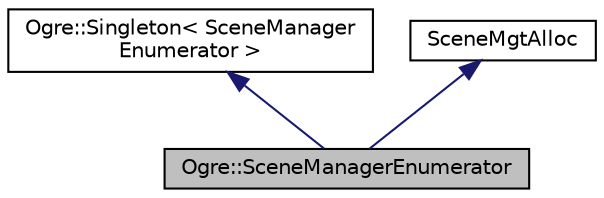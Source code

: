 digraph "Ogre::SceneManagerEnumerator"
{
  bgcolor="transparent";
  edge [fontname="Helvetica",fontsize="10",labelfontname="Helvetica",labelfontsize="10"];
  node [fontname="Helvetica",fontsize="10",shape=record];
  Node0 [label="Ogre::SceneManagerEnumerator",height=0.2,width=0.4,color="black", fillcolor="grey75", style="filled", fontcolor="black"];
  Node1 -> Node0 [dir="back",color="midnightblue",fontsize="10",style="solid",fontname="Helvetica"];
  Node1 [label="Ogre::Singleton\< SceneManager\lEnumerator \>",height=0.2,width=0.4,color="black",URL="$class_ogre_1_1_singleton.html"];
  Node2 -> Node0 [dir="back",color="midnightblue",fontsize="10",style="solid",fontname="Helvetica"];
  Node2 [label="SceneMgtAlloc",height=0.2,width=0.4,color="black",URL="$class_ogre_1_1_allocated_object.html"];
}
